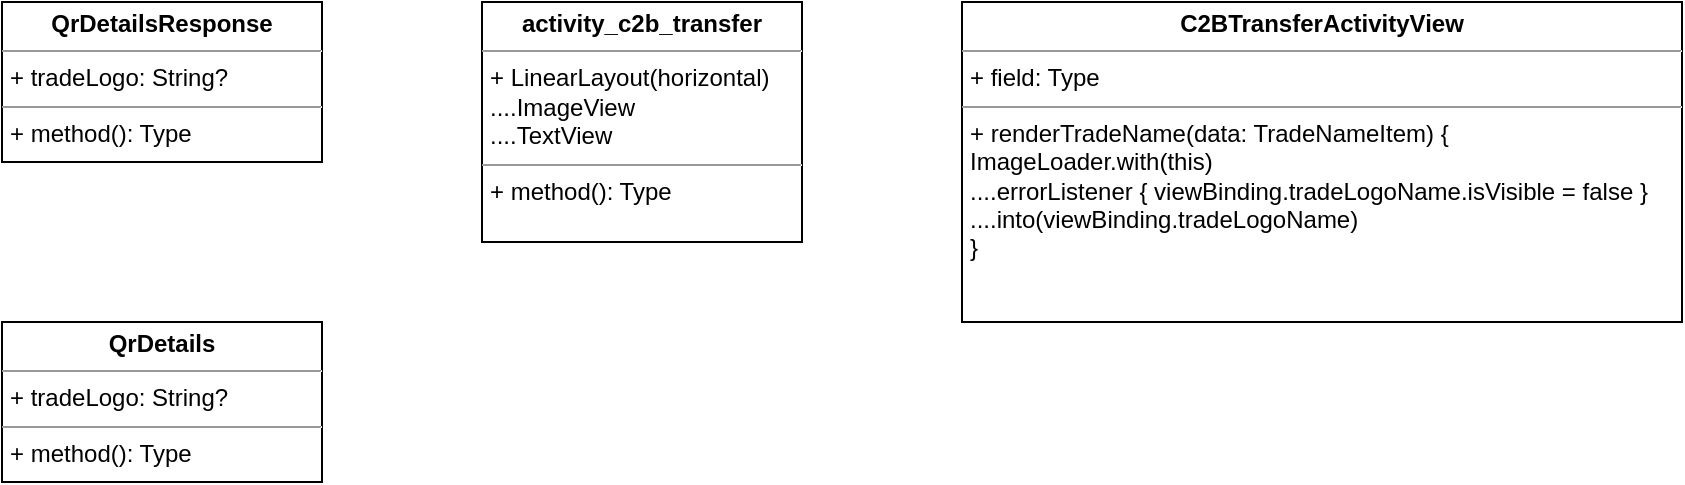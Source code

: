 <mxfile version="20.1.1" type="github">
  <diagram id="9GHJsgkGWnPM4DRguKOr" name="Page-1">
    <mxGraphModel dx="728" dy="462" grid="1" gridSize="10" guides="1" tooltips="1" connect="1" arrows="1" fold="1" page="1" pageScale="1" pageWidth="827" pageHeight="1169" math="0" shadow="0">
      <root>
        <mxCell id="0" />
        <mxCell id="1" parent="0" />
        <mxCell id="BnFLH-ceUi1MthiOXDKU-1" value="&lt;p style=&quot;margin:0px;margin-top:4px;text-align:center;&quot;&gt;&lt;b&gt;QrDetailsResponse&lt;/b&gt;&lt;/p&gt;&lt;hr size=&quot;1&quot;&gt;&lt;p style=&quot;margin:0px;margin-left:4px;&quot;&gt;+ tradeLogo: String?&lt;br&gt;&lt;/p&gt;&lt;hr size=&quot;1&quot;&gt;&lt;p style=&quot;margin:0px;margin-left:4px;&quot;&gt;+ method(): Type&lt;/p&gt;" style="verticalAlign=top;align=left;overflow=fill;fontSize=12;fontFamily=Helvetica;html=1;" vertex="1" parent="1">
          <mxGeometry x="80" y="80" width="160" height="80" as="geometry" />
        </mxCell>
        <mxCell id="BnFLH-ceUi1MthiOXDKU-2" value="&lt;p style=&quot;margin:0px;margin-top:4px;text-align:center;&quot;&gt;&lt;b&gt;QrDetails&lt;/b&gt;&lt;/p&gt;&lt;hr size=&quot;1&quot;&gt;&lt;p style=&quot;margin:0px;margin-left:4px;&quot;&gt;+ tradeLogo: String?&lt;br&gt;&lt;/p&gt;&lt;hr size=&quot;1&quot;&gt;&lt;p style=&quot;margin:0px;margin-left:4px;&quot;&gt;+ method(): Type&lt;/p&gt;" style="verticalAlign=top;align=left;overflow=fill;fontSize=12;fontFamily=Helvetica;html=1;" vertex="1" parent="1">
          <mxGeometry x="80" y="240" width="160" height="80" as="geometry" />
        </mxCell>
        <mxCell id="BnFLH-ceUi1MthiOXDKU-3" value="&lt;p style=&quot;margin:0px;margin-top:4px;text-align:center;&quot;&gt;&lt;b&gt;activity_c2b_transfer&lt;/b&gt;&lt;/p&gt;&lt;hr size=&quot;1&quot;&gt;&lt;p style=&quot;margin:0px;margin-left:4px;&quot;&gt;+ LinearLayout(horizontal)&lt;/p&gt;&lt;p style=&quot;margin:0px;margin-left:4px;&quot;&gt;....ImageView&lt;/p&gt;&lt;p style=&quot;margin:0px;margin-left:4px;&quot;&gt;....TextView&lt;br&gt;&lt;/p&gt;&lt;hr size=&quot;1&quot;&gt;&lt;p style=&quot;margin:0px;margin-left:4px;&quot;&gt;+ method(): Type&lt;/p&gt;" style="verticalAlign=top;align=left;overflow=fill;fontSize=12;fontFamily=Helvetica;html=1;" vertex="1" parent="1">
          <mxGeometry x="320" y="80" width="160" height="120" as="geometry" />
        </mxCell>
        <mxCell id="BnFLH-ceUi1MthiOXDKU-4" value="&lt;p style=&quot;margin:0px;margin-top:4px;text-align:center;&quot;&gt;&lt;b&gt;C2BTransferActivityView&lt;/b&gt;&lt;/p&gt;&lt;hr size=&quot;1&quot;&gt;&lt;p style=&quot;margin:0px;margin-left:4px;&quot;&gt;+ field: Type&lt;/p&gt;&lt;hr size=&quot;1&quot;&gt;&lt;p style=&quot;margin:0px;margin-left:4px;&quot;&gt;+ renderTradeName(data: TradeNameItem) {&lt;/p&gt;&lt;p style=&quot;margin:0px;margin-left:4px;&quot;&gt;ImageLoader.with(this)&lt;/p&gt;&lt;p style=&quot;margin:0px;margin-left:4px;&quot;&gt;....errorListener { viewBinding.tradeLogoName.isVisible = false }&lt;br&gt;&lt;/p&gt;&lt;p style=&quot;margin:0px;margin-left:4px;&quot;&gt;....into(viewBinding.tradeLogoName)&lt;br&gt;&lt;/p&gt;&lt;p style=&quot;margin:0px;margin-left:4px;&quot;&gt;}&lt;br&gt;&lt;/p&gt;" style="verticalAlign=top;align=left;overflow=fill;fontSize=12;fontFamily=Helvetica;html=1;" vertex="1" parent="1">
          <mxGeometry x="560" y="80" width="360" height="160" as="geometry" />
        </mxCell>
      </root>
    </mxGraphModel>
  </diagram>
</mxfile>
